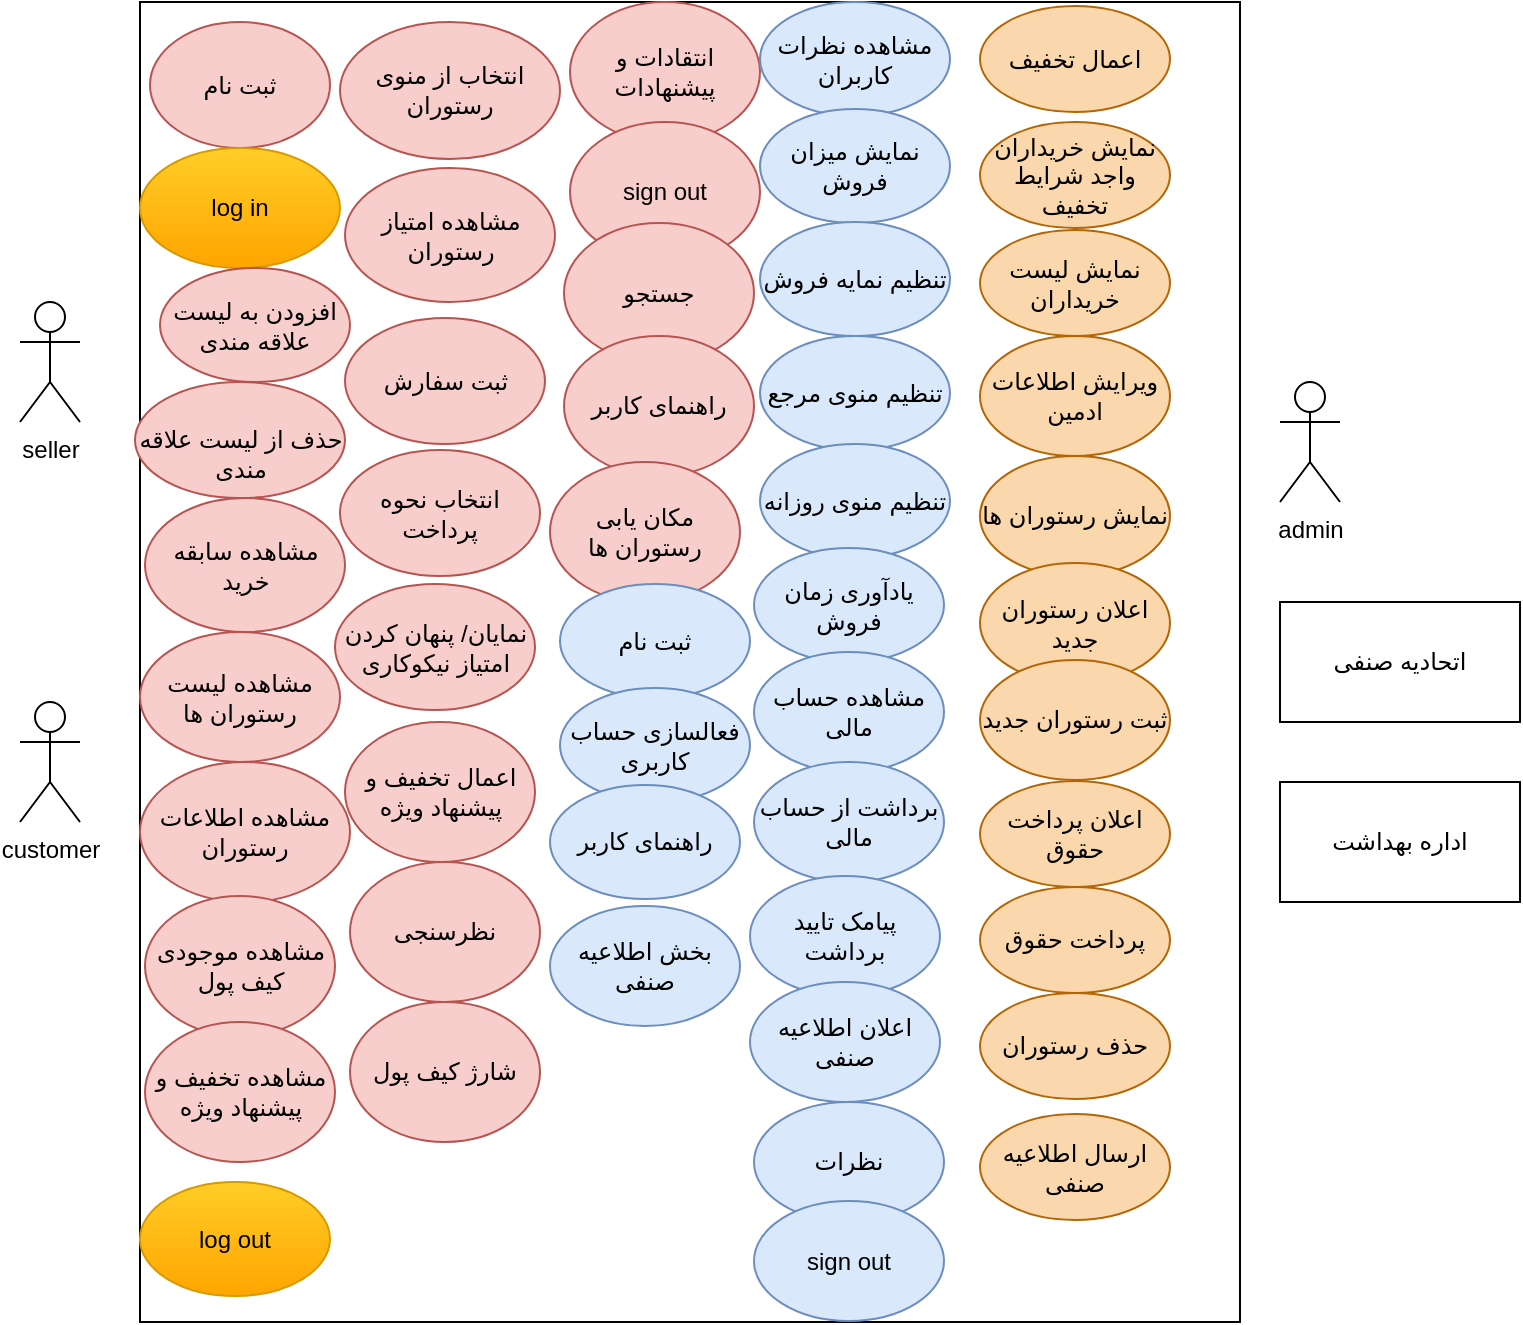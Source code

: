 <mxfile version="13.10.2" type="github">
  <diagram name="Page-1" id="e7e014a7-5840-1c2e-5031-d8a46d1fe8dd">
    <mxGraphModel dx="1038" dy="581" grid="1" gridSize="10" guides="1" tooltips="1" connect="1" arrows="1" fold="1" page="1" pageScale="1" pageWidth="1169" pageHeight="826" background="#ffffff" math="0" shadow="0">
      <root>
        <mxCell id="0" />
        <mxCell id="1" parent="0" />
        <mxCell id="Ti_cdP-LwR2GLxK3Q5Qu-41" value="" style="rounded=0;whiteSpace=wrap;html=1;" parent="1" vertex="1">
          <mxGeometry x="290" y="150" width="550" height="660" as="geometry" />
        </mxCell>
        <mxCell id="Ti_cdP-LwR2GLxK3Q5Qu-43" value="customer" style="shape=umlActor;verticalLabelPosition=bottom;verticalAlign=top;html=1;outlineConnect=0;" parent="1" vertex="1">
          <mxGeometry x="230" y="500" width="30" height="60" as="geometry" />
        </mxCell>
        <mxCell id="rXxGUh9YkXs_mze31AUG-1" value="ثبت نام" style="ellipse;whiteSpace=wrap;html=1;fillColor=#f8cecc;strokeColor=#b85450;" parent="1" vertex="1">
          <mxGeometry x="295" y="160" width="90" height="63" as="geometry" />
        </mxCell>
        <mxCell id="Ti_cdP-LwR2GLxK3Q5Qu-42" value="seller" style="shape=umlActor;verticalLabelPosition=bottom;verticalAlign=top;html=1;outlineConnect=0;" parent="1" vertex="1">
          <mxGeometry x="230" y="300" width="30" height="60" as="geometry" />
        </mxCell>
        <mxCell id="rXxGUh9YkXs_mze31AUG-5" value="admin" style="shape=umlActor;verticalLabelPosition=bottom;verticalAlign=top;html=1;outlineConnect=0;" parent="1" vertex="1">
          <mxGeometry x="860" y="340" width="30" height="60" as="geometry" />
        </mxCell>
        <mxCell id="Jm9gUiOZweeL1IYtcXkK-2" value="log in" style="ellipse;whiteSpace=wrap;html=1;fillColor=#ffcd28;strokeColor=#d79b00;gradientColor=#ffa500;" parent="1" vertex="1">
          <mxGeometry x="290" y="223" width="100" height="60" as="geometry" />
        </mxCell>
        <mxCell id="oFaBCXIpXnut_KhmdDa9-1" value="افزودن به لیست علاقه مندی" style="ellipse;whiteSpace=wrap;html=1;fillColor=#f8cecc;strokeColor=#b85450;" vertex="1" parent="1">
          <mxGeometry x="300" y="283" width="95" height="57" as="geometry" />
        </mxCell>
        <mxCell id="oFaBCXIpXnut_KhmdDa9-2" value="&lt;br&gt;حذف از لیست علاقه مندی" style="ellipse;whiteSpace=wrap;html=1;fillColor=#f8cecc;strokeColor=#b85450;" vertex="1" parent="1">
          <mxGeometry x="287.5" y="340" width="105" height="58" as="geometry" />
        </mxCell>
        <mxCell id="oFaBCXIpXnut_KhmdDa9-3" value="مشاهده سابقه خرید" style="ellipse;whiteSpace=wrap;html=1;fillColor=#f8cecc;strokeColor=#b85450;" vertex="1" parent="1">
          <mxGeometry x="292.5" y="398" width="100" height="67" as="geometry" />
        </mxCell>
        <mxCell id="oFaBCXIpXnut_KhmdDa9-5" value="اتحادیه صنفی" style="rounded=0;whiteSpace=wrap;html=1;" vertex="1" parent="1">
          <mxGeometry x="860" y="450" width="120" height="60" as="geometry" />
        </mxCell>
        <mxCell id="oFaBCXIpXnut_KhmdDa9-6" value="اداره بهداشت" style="rounded=0;whiteSpace=wrap;html=1;" vertex="1" parent="1">
          <mxGeometry x="860" y="540" width="120" height="60" as="geometry" />
        </mxCell>
        <mxCell id="oFaBCXIpXnut_KhmdDa9-7" value="مشاهده لیست رستوران ها" style="ellipse;whiteSpace=wrap;html=1;fillColor=#f8cecc;strokeColor=#b85450;" vertex="1" parent="1">
          <mxGeometry x="290" y="465" width="100" height="65" as="geometry" />
        </mxCell>
        <mxCell id="oFaBCXIpXnut_KhmdDa9-8" value="مشاهده اطلاعات رستوران" style="ellipse;whiteSpace=wrap;html=1;fillColor=#f8cecc;strokeColor=#b85450;" vertex="1" parent="1">
          <mxGeometry x="290" y="530" width="105" height="70" as="geometry" />
        </mxCell>
        <mxCell id="oFaBCXIpXnut_KhmdDa9-9" style="edgeStyle=orthogonalEdgeStyle;rounded=0;orthogonalLoop=1;jettySize=auto;html=1;exitX=0.5;exitY=1;exitDx=0;exitDy=0;" edge="1" parent="1" source="oFaBCXIpXnut_KhmdDa9-7" target="oFaBCXIpXnut_KhmdDa9-7">
          <mxGeometry relative="1" as="geometry" />
        </mxCell>
        <mxCell id="oFaBCXIpXnut_KhmdDa9-10" value="انتخاب از منوی رستوران" style="ellipse;whiteSpace=wrap;html=1;fillColor=#f8cecc;strokeColor=#b85450;" vertex="1" parent="1">
          <mxGeometry x="390" y="160" width="110" height="68.5" as="geometry" />
        </mxCell>
        <mxCell id="oFaBCXIpXnut_KhmdDa9-11" value="مشاهده امتیاز رستوران" style="ellipse;whiteSpace=wrap;html=1;fillColor=#f8cecc;strokeColor=#b85450;" vertex="1" parent="1">
          <mxGeometry x="392.5" y="233" width="105" height="67" as="geometry" />
        </mxCell>
        <mxCell id="oFaBCXIpXnut_KhmdDa9-12" value="ثبت سفارش" style="ellipse;whiteSpace=wrap;html=1;fillColor=#f8cecc;strokeColor=#b85450;" vertex="1" parent="1">
          <mxGeometry x="392.5" y="308" width="100" height="63" as="geometry" />
        </mxCell>
        <mxCell id="oFaBCXIpXnut_KhmdDa9-13" value="انتخاب نحوه پرداخت" style="ellipse;whiteSpace=wrap;html=1;fillColor=#f8cecc;strokeColor=#b85450;" vertex="1" parent="1">
          <mxGeometry x="390" y="374" width="100" height="63" as="geometry" />
        </mxCell>
        <mxCell id="oFaBCXIpXnut_KhmdDa9-14" value="&lt;div&gt;نمایان/ پنهان کردن &lt;br&gt;&lt;/div&gt;&lt;div&gt;امتیاز نیکوکاری&lt;br&gt;&lt;/div&gt;" style="ellipse;whiteSpace=wrap;html=1;fillColor=#f8cecc;strokeColor=#b85450;" vertex="1" parent="1">
          <mxGeometry x="387.5" y="441" width="100" height="63" as="geometry" />
        </mxCell>
        <mxCell id="oFaBCXIpXnut_KhmdDa9-15" value="اعمال تخفیف و پیشنهاد ویژه" style="ellipse;whiteSpace=wrap;html=1;fillColor=#f8cecc;strokeColor=#b85450;" vertex="1" parent="1">
          <mxGeometry x="392.5" y="510" width="95" height="70" as="geometry" />
        </mxCell>
        <mxCell id="oFaBCXIpXnut_KhmdDa9-16" value="نظرسنجی" style="ellipse;whiteSpace=wrap;html=1;fillColor=#f8cecc;strokeColor=#b85450;" vertex="1" parent="1">
          <mxGeometry x="395" y="580" width="95" height="70" as="geometry" />
        </mxCell>
        <mxCell id="oFaBCXIpXnut_KhmdDa9-17" value="مشاهده موجودی کیف پول" style="ellipse;whiteSpace=wrap;html=1;fillColor=#f8cecc;strokeColor=#b85450;" vertex="1" parent="1">
          <mxGeometry x="292.5" y="597" width="95" height="70" as="geometry" />
        </mxCell>
        <mxCell id="oFaBCXIpXnut_KhmdDa9-18" value="شارژ کیف پول" style="ellipse;whiteSpace=wrap;html=1;fillColor=#f8cecc;strokeColor=#b85450;" vertex="1" parent="1">
          <mxGeometry x="395" y="650" width="95" height="70" as="geometry" />
        </mxCell>
        <mxCell id="oFaBCXIpXnut_KhmdDa9-19" value="انتقادات و پیشنهادات" style="ellipse;whiteSpace=wrap;html=1;fillColor=#f8cecc;strokeColor=#b85450;" vertex="1" parent="1">
          <mxGeometry x="505" y="150" width="95" height="70" as="geometry" />
        </mxCell>
        <mxCell id="oFaBCXIpXnut_KhmdDa9-20" value="sign out" style="ellipse;whiteSpace=wrap;html=1;fillColor=#f8cecc;strokeColor=#b85450;" vertex="1" parent="1">
          <mxGeometry x="505" y="210" width="95" height="70" as="geometry" />
        </mxCell>
        <mxCell id="oFaBCXIpXnut_KhmdDa9-21" value="جستجو" style="ellipse;whiteSpace=wrap;html=1;fillColor=#f8cecc;strokeColor=#b85450;" vertex="1" parent="1">
          <mxGeometry x="502" y="260.5" width="95" height="70" as="geometry" />
        </mxCell>
        <mxCell id="oFaBCXIpXnut_KhmdDa9-22" value="راهنمای کاربر" style="ellipse;whiteSpace=wrap;html=1;fillColor=#f8cecc;strokeColor=#b85450;" vertex="1" parent="1">
          <mxGeometry x="502" y="317" width="95" height="70" as="geometry" />
        </mxCell>
        <mxCell id="oFaBCXIpXnut_KhmdDa9-23" value="مکان یابی رستوران ها" style="ellipse;whiteSpace=wrap;html=1;fillColor=#f8cecc;strokeColor=#b85450;" vertex="1" parent="1">
          <mxGeometry x="495" y="380" width="95" height="70" as="geometry" />
        </mxCell>
        <mxCell id="oFaBCXIpXnut_KhmdDa9-24" value="مشاهده تخفیف و پیشنهاد ویژه" style="ellipse;whiteSpace=wrap;html=1;fillColor=#f8cecc;strokeColor=#b85450;" vertex="1" parent="1">
          <mxGeometry x="292.5" y="660" width="95" height="70" as="geometry" />
        </mxCell>
        <mxCell id="oFaBCXIpXnut_KhmdDa9-25" value="ثبت نام" style="ellipse;whiteSpace=wrap;html=1;fillColor=#dae8fc;strokeColor=#6c8ebf;" vertex="1" parent="1">
          <mxGeometry x="500" y="441" width="95" height="57" as="geometry" />
        </mxCell>
        <mxCell id="oFaBCXIpXnut_KhmdDa9-26" value="فعالسازی حساب کاربری" style="ellipse;whiteSpace=wrap;html=1;fillColor=#dae8fc;strokeColor=#6c8ebf;" vertex="1" parent="1">
          <mxGeometry x="500" y="493" width="95" height="57" as="geometry" />
        </mxCell>
        <mxCell id="oFaBCXIpXnut_KhmdDa9-27" value="راهنمای کاربر" style="ellipse;whiteSpace=wrap;html=1;fillColor=#dae8fc;strokeColor=#6c8ebf;" vertex="1" parent="1">
          <mxGeometry x="495" y="541.5" width="95" height="57" as="geometry" />
        </mxCell>
        <mxCell id="oFaBCXIpXnut_KhmdDa9-29" value="مشاهده نظرات کاربران" style="ellipse;whiteSpace=wrap;html=1;fillColor=#dae8fc;strokeColor=#6c8ebf;" vertex="1" parent="1">
          <mxGeometry x="600" y="150" width="95" height="57" as="geometry" />
        </mxCell>
        <mxCell id="oFaBCXIpXnut_KhmdDa9-30" value="نمایش میزان فروش" style="ellipse;whiteSpace=wrap;html=1;fillColor=#dae8fc;strokeColor=#6c8ebf;" vertex="1" parent="1">
          <mxGeometry x="600" y="203.5" width="95" height="57" as="geometry" />
        </mxCell>
        <mxCell id="oFaBCXIpXnut_KhmdDa9-31" value="تنظیم نمایه فروش" style="ellipse;whiteSpace=wrap;html=1;fillColor=#dae8fc;strokeColor=#6c8ebf;" vertex="1" parent="1">
          <mxGeometry x="600" y="260" width="95" height="57" as="geometry" />
        </mxCell>
        <mxCell id="oFaBCXIpXnut_KhmdDa9-32" value="تنظیم منوی مرجع" style="ellipse;whiteSpace=wrap;html=1;fillColor=#dae8fc;strokeColor=#6c8ebf;" vertex="1" parent="1">
          <mxGeometry x="600" y="317" width="95" height="57" as="geometry" />
        </mxCell>
        <mxCell id="oFaBCXIpXnut_KhmdDa9-33" value="تنظیم منوی روزانه" style="ellipse;whiteSpace=wrap;html=1;fillColor=#dae8fc;strokeColor=#6c8ebf;" vertex="1" parent="1">
          <mxGeometry x="600" y="371" width="95" height="57" as="geometry" />
        </mxCell>
        <mxCell id="oFaBCXIpXnut_KhmdDa9-34" value="یادآوری زمان فروش" style="ellipse;whiteSpace=wrap;html=1;fillColor=#dae8fc;strokeColor=#6c8ebf;" vertex="1" parent="1">
          <mxGeometry x="597" y="423" width="95" height="57" as="geometry" />
        </mxCell>
        <mxCell id="oFaBCXIpXnut_KhmdDa9-35" value="مشاهده حساب مالی" style="ellipse;whiteSpace=wrap;html=1;fillColor=#dae8fc;strokeColor=#6c8ebf;" vertex="1" parent="1">
          <mxGeometry x="597" y="475" width="95" height="60" as="geometry" />
        </mxCell>
        <mxCell id="oFaBCXIpXnut_KhmdDa9-36" value="برداشت از حساب مالی" style="ellipse;whiteSpace=wrap;html=1;fillColor=#dae8fc;strokeColor=#6c8ebf;" vertex="1" parent="1">
          <mxGeometry x="597" y="530" width="95" height="60" as="geometry" />
        </mxCell>
        <mxCell id="oFaBCXIpXnut_KhmdDa9-37" value="پیامک تایید برداشت" style="ellipse;whiteSpace=wrap;html=1;fillColor=#dae8fc;strokeColor=#6c8ebf;" vertex="1" parent="1">
          <mxGeometry x="595" y="587" width="95" height="60" as="geometry" />
        </mxCell>
        <mxCell id="oFaBCXIpXnut_KhmdDa9-38" value="اعلان اطلاعیه صنفی" style="ellipse;whiteSpace=wrap;html=1;fillColor=#dae8fc;strokeColor=#6c8ebf;" vertex="1" parent="1">
          <mxGeometry x="595" y="640" width="95" height="60" as="geometry" />
        </mxCell>
        <mxCell id="oFaBCXIpXnut_KhmdDa9-39" value="بخش اطلاعیه صنفی" style="ellipse;whiteSpace=wrap;html=1;fillColor=#dae8fc;strokeColor=#6c8ebf;" vertex="1" parent="1">
          <mxGeometry x="495" y="602" width="95" height="60" as="geometry" />
        </mxCell>
        <mxCell id="oFaBCXIpXnut_KhmdDa9-40" value="نظرات" style="ellipse;whiteSpace=wrap;html=1;fillColor=#dae8fc;strokeColor=#6c8ebf;" vertex="1" parent="1">
          <mxGeometry x="597" y="700" width="95" height="60" as="geometry" />
        </mxCell>
        <mxCell id="oFaBCXIpXnut_KhmdDa9-41" value="sign out" style="ellipse;whiteSpace=wrap;html=1;fillColor=#dae8fc;strokeColor=#6c8ebf;" vertex="1" parent="1">
          <mxGeometry x="597" y="749.5" width="95" height="60" as="geometry" />
        </mxCell>
        <mxCell id="oFaBCXIpXnut_KhmdDa9-43" value="ویرایش اطلاعات ادمین" style="ellipse;whiteSpace=wrap;html=1;fillColor=#fad7ac;strokeColor=#b46504;" vertex="1" parent="1">
          <mxGeometry x="710" y="317" width="95" height="60" as="geometry" />
        </mxCell>
        <mxCell id="oFaBCXIpXnut_KhmdDa9-44" value="نمایش رستوران ها" style="ellipse;whiteSpace=wrap;html=1;fillColor=#fad7ac;strokeColor=#b46504;" vertex="1" parent="1">
          <mxGeometry x="710" y="377" width="95" height="60" as="geometry" />
        </mxCell>
        <mxCell id="oFaBCXIpXnut_KhmdDa9-46" value="اعلان رستوران جدید" style="ellipse;whiteSpace=wrap;html=1;fillColor=#fad7ac;strokeColor=#b46504;" vertex="1" parent="1">
          <mxGeometry x="710" y="430.5" width="95" height="60" as="geometry" />
        </mxCell>
        <mxCell id="oFaBCXIpXnut_KhmdDa9-47" value="ثبت رستوران جدید" style="ellipse;whiteSpace=wrap;html=1;fillColor=#fad7ac;strokeColor=#b46504;" vertex="1" parent="1">
          <mxGeometry x="710" y="479" width="95" height="60" as="geometry" />
        </mxCell>
        <mxCell id="oFaBCXIpXnut_KhmdDa9-48" value="اعلان پرداخت حقوق" style="ellipse;whiteSpace=wrap;html=1;fillColor=#fad7ac;strokeColor=#b46504;" vertex="1" parent="1">
          <mxGeometry x="710" y="539.5" width="95" height="53" as="geometry" />
        </mxCell>
        <mxCell id="oFaBCXIpXnut_KhmdDa9-49" value="پرداخت حقوق" style="ellipse;whiteSpace=wrap;html=1;fillColor=#fad7ac;strokeColor=#b46504;" vertex="1" parent="1">
          <mxGeometry x="710" y="592.5" width="95" height="53" as="geometry" />
        </mxCell>
        <mxCell id="oFaBCXIpXnut_KhmdDa9-50" value="حذف رستوران" style="ellipse;whiteSpace=wrap;html=1;fillColor=#fad7ac;strokeColor=#b46504;" vertex="1" parent="1">
          <mxGeometry x="710" y="645.5" width="95" height="53" as="geometry" />
        </mxCell>
        <mxCell id="oFaBCXIpXnut_KhmdDa9-51" value="ارسال اطلاعیه صنفی" style="ellipse;whiteSpace=wrap;html=1;fillColor=#fad7ac;strokeColor=#b46504;" vertex="1" parent="1">
          <mxGeometry x="710" y="706" width="95" height="53" as="geometry" />
        </mxCell>
        <mxCell id="oFaBCXIpXnut_KhmdDa9-52" value="نمایش لیست خریداران" style="ellipse;whiteSpace=wrap;html=1;fillColor=#fad7ac;strokeColor=#b46504;" vertex="1" parent="1">
          <mxGeometry x="710" y="264" width="95" height="53" as="geometry" />
        </mxCell>
        <mxCell id="oFaBCXIpXnut_KhmdDa9-53" value="نمایش خریداران واجد شرایط تخفیف" style="ellipse;whiteSpace=wrap;html=1;fillColor=#fad7ac;strokeColor=#b46504;" vertex="1" parent="1">
          <mxGeometry x="710" y="210" width="95" height="53" as="geometry" />
        </mxCell>
        <mxCell id="oFaBCXIpXnut_KhmdDa9-54" value="اعمال تخفیف" style="ellipse;whiteSpace=wrap;html=1;fillColor=#fad7ac;strokeColor=#b46504;" vertex="1" parent="1">
          <mxGeometry x="710" y="152" width="95" height="53" as="geometry" />
        </mxCell>
        <mxCell id="oFaBCXIpXnut_KhmdDa9-55" value="log out" style="ellipse;whiteSpace=wrap;html=1;fillColor=#ffcd28;strokeColor=#d79b00;gradientColor=#ffa500;" vertex="1" parent="1">
          <mxGeometry x="290" y="740" width="95" height="57" as="geometry" />
        </mxCell>
      </root>
    </mxGraphModel>
  </diagram>
</mxfile>

